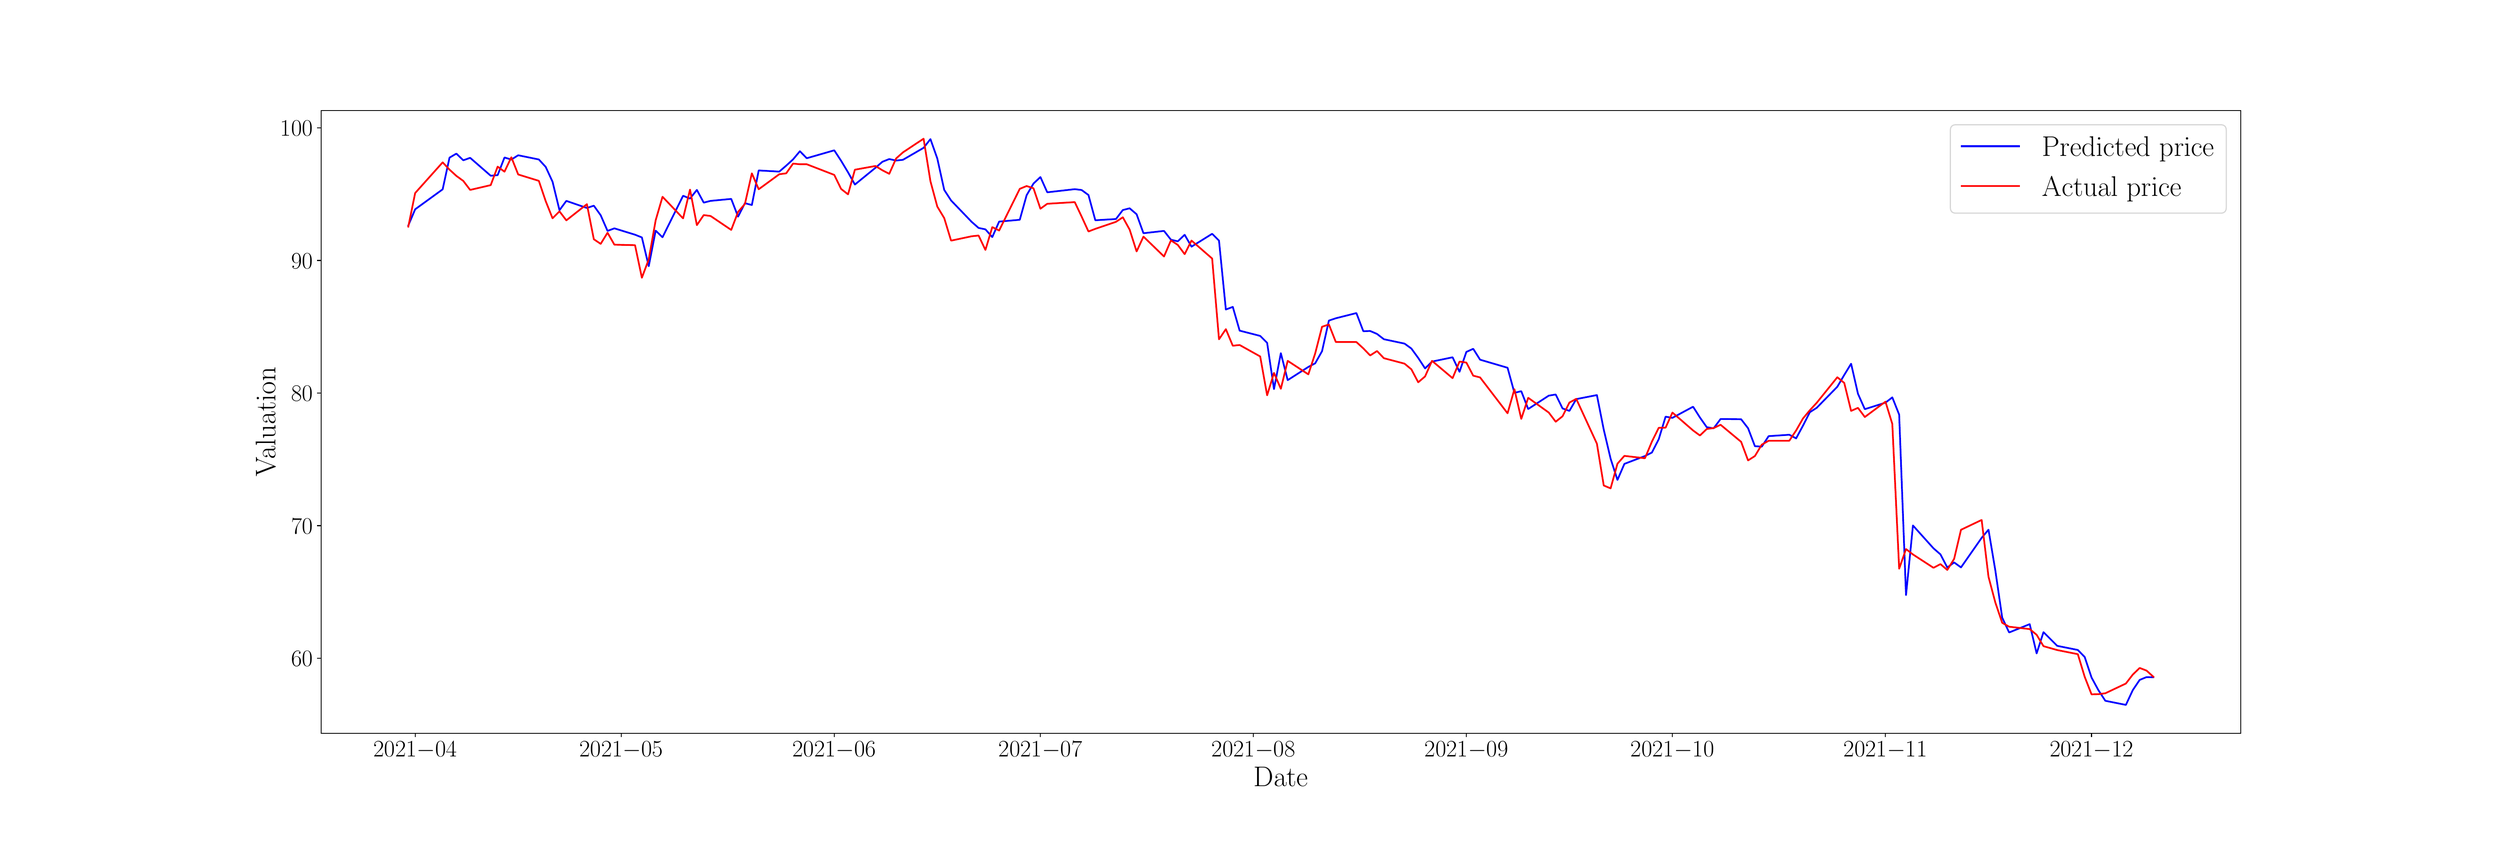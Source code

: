 \begingroup%
\makeatletter%
\begin{pgfpicture}%
\pgfpathrectangle{\pgfpointorigin}{\pgfqpoint{30.0in}{10.0in}}%
\pgfusepath{use as bounding box, clip}%
\begin{pgfscope}%
\pgfsetbuttcap%
\pgfsetmiterjoin%
\pgfsetlinewidth{0.0pt}%
\definecolor{currentstroke}{rgb}{1.0,1.0,1.0}%
\pgfsetstrokecolor{currentstroke}%
\pgfsetstrokeopacity{0.0}%
\pgfsetdash{}{0pt}%
\pgfpathmoveto{\pgfqpoint{0.0in}{0.0in}}%
\pgfpathlineto{\pgfqpoint{30.0in}{0.0in}}%
\pgfpathlineto{\pgfqpoint{30.0in}{10.0in}}%
\pgfpathlineto{\pgfqpoint{0.0in}{10.0in}}%
\pgfpathlineto{\pgfqpoint{0.0in}{0.0in}}%
\pgfpathclose%
\pgfusepath{}%
\end{pgfscope}%
\begin{pgfscope}%
\pgfsetbuttcap%
\pgfsetmiterjoin%
\definecolor{currentfill}{rgb}{1.0,1.0,1.0}%
\pgfsetfillcolor{currentfill}%
\pgfsetlinewidth{0.0pt}%
\definecolor{currentstroke}{rgb}{0.0,0.0,0.0}%
\pgfsetstrokecolor{currentstroke}%
\pgfsetstrokeopacity{0.0}%
\pgfsetdash{}{0pt}%
\pgfpathmoveto{\pgfqpoint{3.75in}{1.25in}}%
\pgfpathlineto{\pgfqpoint{27.0in}{1.25in}}%
\pgfpathlineto{\pgfqpoint{27.0in}{8.8in}}%
\pgfpathlineto{\pgfqpoint{3.75in}{8.8in}}%
\pgfpathlineto{\pgfqpoint{3.75in}{1.25in}}%
\pgfpathclose%
\pgfusepath{fill}%
\end{pgfscope}%
\begin{pgfscope}%
\pgfsetbuttcap%
\pgfsetroundjoin%
\definecolor{currentfill}{rgb}{0.0,0.0,0.0}%
\pgfsetfillcolor{currentfill}%
\pgfsetlinewidth{0.803pt}%
\definecolor{currentstroke}{rgb}{0.0,0.0,0.0}%
\pgfsetstrokecolor{currentstroke}%
\pgfsetdash{}{0pt}%
\pgfsys@defobject{currentmarker}{\pgfqpoint{0.0in}{-0.049in}}{\pgfqpoint{0.0in}{0.0in}}{%
\pgfpathmoveto{\pgfqpoint{0.0in}{0.0in}}%
\pgfpathlineto{\pgfqpoint{0.0in}{-0.049in}}%
\pgfusepath{stroke,fill}%
}%
\begin{pgfscope}%
\pgfsys@transformshift{4.89in}{1.25in}%
\pgfsys@useobject{currentmarker}{}%
\end{pgfscope}%
\end{pgfscope}%
\begin{pgfscope}%
\definecolor{textcolor}{rgb}{0.0,0.0,0.0}%
\pgfsetstrokecolor{textcolor}%
\pgfsetfillcolor{textcolor}%
\pgftext[x=4.89in,y=1.153in,,top]{\color{textcolor}\rmfamily\fontsize{20.0}{24.0}\selectfont \(\displaystyle {2021{-}04}\)}%
\end{pgfscope}%
\begin{pgfscope}%
\pgfsetbuttcap%
\pgfsetroundjoin%
\definecolor{currentfill}{rgb}{0.0,0.0,0.0}%
\pgfsetfillcolor{currentfill}%
\pgfsetlinewidth{0.803pt}%
\definecolor{currentstroke}{rgb}{0.0,0.0,0.0}%
\pgfsetstrokecolor{currentstroke}%
\pgfsetdash{}{0pt}%
\pgfsys@defobject{currentmarker}{\pgfqpoint{0.0in}{-0.049in}}{\pgfqpoint{0.0in}{0.0in}}{%
\pgfpathmoveto{\pgfqpoint{0.0in}{0.0in}}%
\pgfpathlineto{\pgfqpoint{0.0in}{-0.049in}}%
\pgfusepath{stroke,fill}%
}%
\begin{pgfscope}%
\pgfsys@transformshift{7.386in}{1.25in}%
\pgfsys@useobject{currentmarker}{}%
\end{pgfscope}%
\end{pgfscope}%
\begin{pgfscope}%
\definecolor{textcolor}{rgb}{0.0,0.0,0.0}%
\pgfsetstrokecolor{textcolor}%
\pgfsetfillcolor{textcolor}%
\pgftext[x=7.386in,y=1.153in,,top]{\color{textcolor}\rmfamily\fontsize{20.0}{24.0}\selectfont \(\displaystyle {2021{-}05}\)}%
\end{pgfscope}%
\begin{pgfscope}%
\pgfsetbuttcap%
\pgfsetroundjoin%
\definecolor{currentfill}{rgb}{0.0,0.0,0.0}%
\pgfsetfillcolor{currentfill}%
\pgfsetlinewidth{0.803pt}%
\definecolor{currentstroke}{rgb}{0.0,0.0,0.0}%
\pgfsetstrokecolor{currentstroke}%
\pgfsetdash{}{0pt}%
\pgfsys@defobject{currentmarker}{\pgfqpoint{0.0in}{-0.049in}}{\pgfqpoint{0.0in}{0.0in}}{%
\pgfpathmoveto{\pgfqpoint{0.0in}{0.0in}}%
\pgfpathlineto{\pgfqpoint{0.0in}{-0.049in}}%
\pgfusepath{stroke,fill}%
}%
\begin{pgfscope}%
\pgfsys@transformshift{9.966in}{1.25in}%
\pgfsys@useobject{currentmarker}{}%
\end{pgfscope}%
\end{pgfscope}%
\begin{pgfscope}%
\definecolor{textcolor}{rgb}{0.0,0.0,0.0}%
\pgfsetstrokecolor{textcolor}%
\pgfsetfillcolor{textcolor}%
\pgftext[x=9.966in,y=1.153in,,top]{\color{textcolor}\rmfamily\fontsize{20.0}{24.0}\selectfont \(\displaystyle {2021{-}06}\)}%
\end{pgfscope}%
\begin{pgfscope}%
\pgfsetbuttcap%
\pgfsetroundjoin%
\definecolor{currentfill}{rgb}{0.0,0.0,0.0}%
\pgfsetfillcolor{currentfill}%
\pgfsetlinewidth{0.803pt}%
\definecolor{currentstroke}{rgb}{0.0,0.0,0.0}%
\pgfsetstrokecolor{currentstroke}%
\pgfsetdash{}{0pt}%
\pgfsys@defobject{currentmarker}{\pgfqpoint{0.0in}{-0.049in}}{\pgfqpoint{0.0in}{0.0in}}{%
\pgfpathmoveto{\pgfqpoint{0.0in}{0.0in}}%
\pgfpathlineto{\pgfqpoint{0.0in}{-0.049in}}%
\pgfusepath{stroke,fill}%
}%
\begin{pgfscope}%
\pgfsys@transformshift{12.463in}{1.25in}%
\pgfsys@useobject{currentmarker}{}%
\end{pgfscope}%
\end{pgfscope}%
\begin{pgfscope}%
\definecolor{textcolor}{rgb}{0.0,0.0,0.0}%
\pgfsetstrokecolor{textcolor}%
\pgfsetfillcolor{textcolor}%
\pgftext[x=12.463in,y=1.153in,,top]{\color{textcolor}\rmfamily\fontsize{20.0}{24.0}\selectfont \(\displaystyle {2021{-}07}\)}%
\end{pgfscope}%
\begin{pgfscope}%
\pgfsetbuttcap%
\pgfsetroundjoin%
\definecolor{currentfill}{rgb}{0.0,0.0,0.0}%
\pgfsetfillcolor{currentfill}%
\pgfsetlinewidth{0.803pt}%
\definecolor{currentstroke}{rgb}{0.0,0.0,0.0}%
\pgfsetstrokecolor{currentstroke}%
\pgfsetdash{}{0pt}%
\pgfsys@defobject{currentmarker}{\pgfqpoint{0.0in}{-0.049in}}{\pgfqpoint{0.0in}{0.0in}}{%
\pgfpathmoveto{\pgfqpoint{0.0in}{0.0in}}%
\pgfpathlineto{\pgfqpoint{0.0in}{-0.049in}}%
\pgfusepath{stroke,fill}%
}%
\begin{pgfscope}%
\pgfsys@transformshift{15.042in}{1.25in}%
\pgfsys@useobject{currentmarker}{}%
\end{pgfscope}%
\end{pgfscope}%
\begin{pgfscope}%
\definecolor{textcolor}{rgb}{0.0,0.0,0.0}%
\pgfsetstrokecolor{textcolor}%
\pgfsetfillcolor{textcolor}%
\pgftext[x=15.042in,y=1.153in,,top]{\color{textcolor}\rmfamily\fontsize{20.0}{24.0}\selectfont \(\displaystyle {2021{-}08}\)}%
\end{pgfscope}%
\begin{pgfscope}%
\pgfsetbuttcap%
\pgfsetroundjoin%
\definecolor{currentfill}{rgb}{0.0,0.0,0.0}%
\pgfsetfillcolor{currentfill}%
\pgfsetlinewidth{0.803pt}%
\definecolor{currentstroke}{rgb}{0.0,0.0,0.0}%
\pgfsetstrokecolor{currentstroke}%
\pgfsetdash{}{0pt}%
\pgfsys@defobject{currentmarker}{\pgfqpoint{0.0in}{-0.049in}}{\pgfqpoint{0.0in}{0.0in}}{%
\pgfpathmoveto{\pgfqpoint{0.0in}{0.0in}}%
\pgfpathlineto{\pgfqpoint{0.0in}{-0.049in}}%
\pgfusepath{stroke,fill}%
}%
\begin{pgfscope}%
\pgfsys@transformshift{17.622in}{1.25in}%
\pgfsys@useobject{currentmarker}{}%
\end{pgfscope}%
\end{pgfscope}%
\begin{pgfscope}%
\definecolor{textcolor}{rgb}{0.0,0.0,0.0}%
\pgfsetstrokecolor{textcolor}%
\pgfsetfillcolor{textcolor}%
\pgftext[x=17.622in,y=1.153in,,top]{\color{textcolor}\rmfamily\fontsize{20.0}{24.0}\selectfont \(\displaystyle {2021{-}09}\)}%
\end{pgfscope}%
\begin{pgfscope}%
\pgfsetbuttcap%
\pgfsetroundjoin%
\definecolor{currentfill}{rgb}{0.0,0.0,0.0}%
\pgfsetfillcolor{currentfill}%
\pgfsetlinewidth{0.803pt}%
\definecolor{currentstroke}{rgb}{0.0,0.0,0.0}%
\pgfsetstrokecolor{currentstroke}%
\pgfsetdash{}{0pt}%
\pgfsys@defobject{currentmarker}{\pgfqpoint{0.0in}{-0.049in}}{\pgfqpoint{0.0in}{0.0in}}{%
\pgfpathmoveto{\pgfqpoint{0.0in}{0.0in}}%
\pgfpathlineto{\pgfqpoint{0.0in}{-0.049in}}%
\pgfusepath{stroke,fill}%
}%
\begin{pgfscope}%
\pgfsys@transformshift{20.118in}{1.25in}%
\pgfsys@useobject{currentmarker}{}%
\end{pgfscope}%
\end{pgfscope}%
\begin{pgfscope}%
\definecolor{textcolor}{rgb}{0.0,0.0,0.0}%
\pgfsetstrokecolor{textcolor}%
\pgfsetfillcolor{textcolor}%
\pgftext[x=20.118in,y=1.153in,,top]{\color{textcolor}\rmfamily\fontsize{20.0}{24.0}\selectfont \(\displaystyle {2021{-}10}\)}%
\end{pgfscope}%
\begin{pgfscope}%
\pgfsetbuttcap%
\pgfsetroundjoin%
\definecolor{currentfill}{rgb}{0.0,0.0,0.0}%
\pgfsetfillcolor{currentfill}%
\pgfsetlinewidth{0.803pt}%
\definecolor{currentstroke}{rgb}{0.0,0.0,0.0}%
\pgfsetstrokecolor{currentstroke}%
\pgfsetdash{}{0pt}%
\pgfsys@defobject{currentmarker}{\pgfqpoint{0.0in}{-0.049in}}{\pgfqpoint{0.0in}{0.0in}}{%
\pgfpathmoveto{\pgfqpoint{0.0in}{0.0in}}%
\pgfpathlineto{\pgfqpoint{0.0in}{-0.049in}}%
\pgfusepath{stroke,fill}%
}%
\begin{pgfscope}%
\pgfsys@transformshift{22.698in}{1.25in}%
\pgfsys@useobject{currentmarker}{}%
\end{pgfscope}%
\end{pgfscope}%
\begin{pgfscope}%
\definecolor{textcolor}{rgb}{0.0,0.0,0.0}%
\pgfsetstrokecolor{textcolor}%
\pgfsetfillcolor{textcolor}%
\pgftext[x=22.698in,y=1.153in,,top]{\color{textcolor}\rmfamily\fontsize{20.0}{24.0}\selectfont \(\displaystyle {2021{-}11}\)}%
\end{pgfscope}%
\begin{pgfscope}%
\pgfsetbuttcap%
\pgfsetroundjoin%
\definecolor{currentfill}{rgb}{0.0,0.0,0.0}%
\pgfsetfillcolor{currentfill}%
\pgfsetlinewidth{0.803pt}%
\definecolor{currentstroke}{rgb}{0.0,0.0,0.0}%
\pgfsetstrokecolor{currentstroke}%
\pgfsetdash{}{0pt}%
\pgfsys@defobject{currentmarker}{\pgfqpoint{0.0in}{-0.049in}}{\pgfqpoint{0.0in}{0.0in}}{%
\pgfpathmoveto{\pgfqpoint{0.0in}{0.0in}}%
\pgfpathlineto{\pgfqpoint{0.0in}{-0.049in}}%
\pgfusepath{stroke,fill}%
}%
\begin{pgfscope}%
\pgfsys@transformshift{25.194in}{1.25in}%
\pgfsys@useobject{currentmarker}{}%
\end{pgfscope}%
\end{pgfscope}%
\begin{pgfscope}%
\definecolor{textcolor}{rgb}{0.0,0.0,0.0}%
\pgfsetstrokecolor{textcolor}%
\pgfsetfillcolor{textcolor}%
\pgftext[x=25.194in,y=1.153in,,top]{\color{textcolor}\rmfamily\fontsize{20.0}{24.0}\selectfont \(\displaystyle {2021{-}12}\)}%
\end{pgfscope}%
\begin{pgfscope}%
\definecolor{textcolor}{rgb}{0.0,0.0,0.0}%
\pgfsetstrokecolor{textcolor}%
\pgfsetfillcolor{textcolor}%
\pgftext[x=15.375in,y=0.841in,,top]{\color{textcolor}\rmfamily\fontsize{25.0}{30.0}\selectfont Date}%
\end{pgfscope}%
\begin{pgfscope}%
\pgfsetbuttcap%
\pgfsetroundjoin%
\definecolor{currentfill}{rgb}{0.0,0.0,0.0}%
\pgfsetfillcolor{currentfill}%
\pgfsetlinewidth{0.803pt}%
\definecolor{currentstroke}{rgb}{0.0,0.0,0.0}%
\pgfsetstrokecolor{currentstroke}%
\pgfsetdash{}{0pt}%
\pgfsys@defobject{currentmarker}{\pgfqpoint{-0.049in}{0.0in}}{\pgfqpoint{-0.0in}{0.0in}}{%
\pgfpathmoveto{\pgfqpoint{-0.0in}{0.0in}}%
\pgfpathlineto{\pgfqpoint{-0.049in}{0.0in}}%
\pgfusepath{stroke,fill}%
}%
\begin{pgfscope}%
\pgfsys@transformshift{3.75in}{2.159in}%
\pgfsys@useobject{currentmarker}{}%
\end{pgfscope}%
\end{pgfscope}%
\begin{pgfscope}%
\definecolor{textcolor}{rgb}{0.0,0.0,0.0}%
\pgfsetstrokecolor{textcolor}%
\pgfsetfillcolor{textcolor}%
\pgftext[x=3.389in, y=2.059in, left, base]{\color{textcolor}\rmfamily\fontsize{20.0}{24.0}\selectfont \(\displaystyle {60}\)}%
\end{pgfscope}%
\begin{pgfscope}%
\pgfsetbuttcap%
\pgfsetroundjoin%
\definecolor{currentfill}{rgb}{0.0,0.0,0.0}%
\pgfsetfillcolor{currentfill}%
\pgfsetlinewidth{0.803pt}%
\definecolor{currentstroke}{rgb}{0.0,0.0,0.0}%
\pgfsetstrokecolor{currentstroke}%
\pgfsetdash{}{0pt}%
\pgfsys@defobject{currentmarker}{\pgfqpoint{-0.049in}{0.0in}}{\pgfqpoint{-0.0in}{0.0in}}{%
\pgfpathmoveto{\pgfqpoint{-0.0in}{0.0in}}%
\pgfpathlineto{\pgfqpoint{-0.049in}{0.0in}}%
\pgfusepath{stroke,fill}%
}%
\begin{pgfscope}%
\pgfsys@transformshift{3.75in}{3.766in}%
\pgfsys@useobject{currentmarker}{}%
\end{pgfscope}%
\end{pgfscope}%
\begin{pgfscope}%
\definecolor{textcolor}{rgb}{0.0,0.0,0.0}%
\pgfsetstrokecolor{textcolor}%
\pgfsetfillcolor{textcolor}%
\pgftext[x=3.389in, y=3.666in, left, base]{\color{textcolor}\rmfamily\fontsize{20.0}{24.0}\selectfont \(\displaystyle {70}\)}%
\end{pgfscope}%
\begin{pgfscope}%
\pgfsetbuttcap%
\pgfsetroundjoin%
\definecolor{currentfill}{rgb}{0.0,0.0,0.0}%
\pgfsetfillcolor{currentfill}%
\pgfsetlinewidth{0.803pt}%
\definecolor{currentstroke}{rgb}{0.0,0.0,0.0}%
\pgfsetstrokecolor{currentstroke}%
\pgfsetdash{}{0pt}%
\pgfsys@defobject{currentmarker}{\pgfqpoint{-0.049in}{0.0in}}{\pgfqpoint{-0.0in}{0.0in}}{%
\pgfpathmoveto{\pgfqpoint{-0.0in}{0.0in}}%
\pgfpathlineto{\pgfqpoint{-0.049in}{0.0in}}%
\pgfusepath{stroke,fill}%
}%
\begin{pgfscope}%
\pgfsys@transformshift{3.75in}{5.374in}%
\pgfsys@useobject{currentmarker}{}%
\end{pgfscope}%
\end{pgfscope}%
\begin{pgfscope}%
\definecolor{textcolor}{rgb}{0.0,0.0,0.0}%
\pgfsetstrokecolor{textcolor}%
\pgfsetfillcolor{textcolor}%
\pgftext[x=3.389in, y=5.274in, left, base]{\color{textcolor}\rmfamily\fontsize{20.0}{24.0}\selectfont \(\displaystyle {80}\)}%
\end{pgfscope}%
\begin{pgfscope}%
\pgfsetbuttcap%
\pgfsetroundjoin%
\definecolor{currentfill}{rgb}{0.0,0.0,0.0}%
\pgfsetfillcolor{currentfill}%
\pgfsetlinewidth{0.803pt}%
\definecolor{currentstroke}{rgb}{0.0,0.0,0.0}%
\pgfsetstrokecolor{currentstroke}%
\pgfsetdash{}{0pt}%
\pgfsys@defobject{currentmarker}{\pgfqpoint{-0.049in}{0.0in}}{\pgfqpoint{-0.0in}{0.0in}}{%
\pgfpathmoveto{\pgfqpoint{-0.0in}{0.0in}}%
\pgfpathlineto{\pgfqpoint{-0.049in}{0.0in}}%
\pgfusepath{stroke,fill}%
}%
\begin{pgfscope}%
\pgfsys@transformshift{3.75in}{6.981in}%
\pgfsys@useobject{currentmarker}{}%
\end{pgfscope}%
\end{pgfscope}%
\begin{pgfscope}%
\definecolor{textcolor}{rgb}{0.0,0.0,0.0}%
\pgfsetstrokecolor{textcolor}%
\pgfsetfillcolor{textcolor}%
\pgftext[x=3.389in, y=6.881in, left, base]{\color{textcolor}\rmfamily\fontsize{20.0}{24.0}\selectfont \(\displaystyle {90}\)}%
\end{pgfscope}%
\begin{pgfscope}%
\pgfsetbuttcap%
\pgfsetroundjoin%
\definecolor{currentfill}{rgb}{0.0,0.0,0.0}%
\pgfsetfillcolor{currentfill}%
\pgfsetlinewidth{0.803pt}%
\definecolor{currentstroke}{rgb}{0.0,0.0,0.0}%
\pgfsetstrokecolor{currentstroke}%
\pgfsetdash{}{0pt}%
\pgfsys@defobject{currentmarker}{\pgfqpoint{-0.049in}{0.0in}}{\pgfqpoint{-0.0in}{0.0in}}{%
\pgfpathmoveto{\pgfqpoint{-0.0in}{0.0in}}%
\pgfpathlineto{\pgfqpoint{-0.049in}{0.0in}}%
\pgfusepath{stroke,fill}%
}%
\begin{pgfscope}%
\pgfsys@transformshift{3.75in}{8.589in}%
\pgfsys@useobject{currentmarker}{}%
\end{pgfscope}%
\end{pgfscope}%
\begin{pgfscope}%
\definecolor{textcolor}{rgb}{0.0,0.0,0.0}%
\pgfsetstrokecolor{textcolor}%
\pgfsetfillcolor{textcolor}%
\pgftext[x=3.256in, y=8.489in, left, base]{\color{textcolor}\rmfamily\fontsize{20.0}{24.0}\selectfont \(\displaystyle {100}\)}%
\end{pgfscope}%
\begin{pgfscope}%
\definecolor{textcolor}{rgb}{0.0,0.0,0.0}%
\pgfsetstrokecolor{textcolor}%
\pgfsetfillcolor{textcolor}%
\pgftext[x=3.201in,y=5.025in,,bottom,rotate=90.0]{\color{textcolor}\rmfamily\fontsize{25.0}{30.0}\selectfont Valuation}%
\end{pgfscope}%
\begin{pgfscope}%
\pgfpathrectangle{\pgfqpoint{3.75in}{1.25in}}{\pgfqpoint{23.25in}{7.55in}}%
\pgfusepath{clip}%
\pgfsetrectcap%
\pgfsetroundjoin%
\pgfsetlinewidth{1.506pt}%
\definecolor{currentstroke}{rgb}{0.0,0.0,1.0}%
\pgfsetstrokecolor{currentstroke}%
\pgfsetdash{}{0pt}%
\pgfpathmoveto{\pgfqpoint{4.807in}{7.405in}}%
\pgfpathlineto{\pgfqpoint{4.89in}{7.601in}}%
\pgfpathlineto{\pgfqpoint{5.223in}{7.843in}}%
\pgfpathlineto{\pgfqpoint{5.306in}{8.227in}}%
\pgfpathlineto{\pgfqpoint{5.389in}{8.276in}}%
\pgfpathlineto{\pgfqpoint{5.473in}{8.195in}}%
\pgfpathlineto{\pgfqpoint{5.556in}{8.225in}}%
\pgfpathlineto{\pgfqpoint{5.805in}{8.008in}}%
\pgfpathlineto{\pgfqpoint{5.889in}{8.015in}}%
\pgfpathlineto{\pgfqpoint{5.972in}{8.229in}}%
\pgfpathlineto{\pgfqpoint{6.055in}{8.204in}}%
\pgfpathlineto{\pgfqpoint{6.138in}{8.256in}}%
\pgfpathlineto{\pgfqpoint{6.388in}{8.205in}}%
\pgfpathlineto{\pgfqpoint{6.471in}{8.115in}}%
\pgfpathlineto{\pgfqpoint{6.554in}{7.935in}}%
\pgfpathlineto{\pgfqpoint{6.638in}{7.59in}}%
\pgfpathlineto{\pgfqpoint{6.721in}{7.703in}}%
\pgfpathlineto{\pgfqpoint{6.97in}{7.617in}}%
\pgfpathlineto{\pgfqpoint{7.054in}{7.645in}}%
\pgfpathlineto{\pgfqpoint{7.137in}{7.529in}}%
\pgfpathlineto{\pgfqpoint{7.22in}{7.339in}}%
\pgfpathlineto{\pgfqpoint{7.303in}{7.37in}}%
\pgfpathlineto{\pgfqpoint{7.553in}{7.293in}}%
\pgfpathlineto{\pgfqpoint{7.636in}{7.26in}}%
\pgfpathlineto{\pgfqpoint{7.719in}{6.911in}}%
\pgfpathlineto{\pgfqpoint{7.803in}{7.342in}}%
\pgfpathlineto{\pgfqpoint{7.886in}{7.262in}}%
\pgfpathlineto{\pgfqpoint{8.135in}{7.765in}}%
\pgfpathlineto{\pgfqpoint{8.219in}{7.731in}}%
\pgfpathlineto{\pgfqpoint{8.302in}{7.836in}}%
\pgfpathlineto{\pgfqpoint{8.385in}{7.682in}}%
\pgfpathlineto{\pgfqpoint{8.468in}{7.703in}}%
\pgfpathlineto{\pgfqpoint{8.718in}{7.727in}}%
\pgfpathlineto{\pgfqpoint{8.801in}{7.512in}}%
\pgfpathlineto{\pgfqpoint{8.884in}{7.675in}}%
\pgfpathlineto{\pgfqpoint{8.968in}{7.653in}}%
\pgfpathlineto{\pgfqpoint{9.051in}{8.072in}}%
\pgfpathlineto{\pgfqpoint{9.3in}{8.058in}}%
\pgfpathlineto{\pgfqpoint{9.384in}{8.13in}}%
\pgfpathlineto{\pgfqpoint{9.467in}{8.206in}}%
\pgfpathlineto{\pgfqpoint{9.55in}{8.305in}}%
\pgfpathlineto{\pgfqpoint{9.633in}{8.22in}}%
\pgfpathlineto{\pgfqpoint{9.966in}{8.316in}}%
\pgfpathlineto{\pgfqpoint{10.049in}{8.189in}}%
\pgfpathlineto{\pgfqpoint{10.133in}{8.049in}}%
\pgfpathlineto{\pgfqpoint{10.216in}{7.901in}}%
\pgfpathlineto{\pgfqpoint{10.465in}{8.104in}}%
\pgfpathlineto{\pgfqpoint{10.549in}{8.177in}}%
\pgfpathlineto{\pgfqpoint{10.632in}{8.21in}}%
\pgfpathlineto{\pgfqpoint{10.715in}{8.192in}}%
\pgfpathlineto{\pgfqpoint{10.798in}{8.201in}}%
\pgfpathlineto{\pgfqpoint{11.048in}{8.346in}}%
\pgfpathlineto{\pgfqpoint{11.131in}{8.452in}}%
\pgfpathlineto{\pgfqpoint{11.214in}{8.217in}}%
\pgfpathlineto{\pgfqpoint{11.298in}{7.836in}}%
\pgfpathlineto{\pgfqpoint{11.381in}{7.708in}}%
\pgfpathlineto{\pgfqpoint{11.63in}{7.449in}}%
\pgfpathlineto{\pgfqpoint{11.714in}{7.375in}}%
\pgfpathlineto{\pgfqpoint{11.797in}{7.358in}}%
\pgfpathlineto{\pgfqpoint{11.88in}{7.264in}}%
\pgfpathlineto{\pgfqpoint{11.963in}{7.452in}}%
\pgfpathlineto{\pgfqpoint{12.213in}{7.474in}}%
\pgfpathlineto{\pgfqpoint{12.296in}{7.772in}}%
\pgfpathlineto{\pgfqpoint{12.379in}{7.913in}}%
\pgfpathlineto{\pgfqpoint{12.463in}{7.992in}}%
\pgfpathlineto{\pgfqpoint{12.546in}{7.807in}}%
\pgfpathlineto{\pgfqpoint{12.879in}{7.845in}}%
\pgfpathlineto{\pgfqpoint{12.962in}{7.835in}}%
\pgfpathlineto{\pgfqpoint{13.045in}{7.774in}}%
\pgfpathlineto{\pgfqpoint{13.128in}{7.468in}}%
\pgfpathlineto{\pgfqpoint{13.378in}{7.483in}}%
\pgfpathlineto{\pgfqpoint{13.461in}{7.592in}}%
\pgfpathlineto{\pgfqpoint{13.544in}{7.613in}}%
\pgfpathlineto{\pgfqpoint{13.628in}{7.541in}}%
\pgfpathlineto{\pgfqpoint{13.711in}{7.311in}}%
\pgfpathlineto{\pgfqpoint{13.96in}{7.339in}}%
\pgfpathlineto{\pgfqpoint{14.044in}{7.232in}}%
\pgfpathlineto{\pgfqpoint{14.127in}{7.213in}}%
\pgfpathlineto{\pgfqpoint{14.21in}{7.292in}}%
\pgfpathlineto{\pgfqpoint{14.293in}{7.148in}}%
\pgfpathlineto{\pgfqpoint{14.543in}{7.304in}}%
\pgfpathlineto{\pgfqpoint{14.626in}{7.221in}}%
\pgfpathlineto{\pgfqpoint{14.709in}{6.386in}}%
\pgfpathlineto{\pgfqpoint{14.793in}{6.418in}}%
\pgfpathlineto{\pgfqpoint{14.876in}{6.13in}}%
\pgfpathlineto{\pgfqpoint{15.125in}{6.066in}}%
\pgfpathlineto{\pgfqpoint{15.209in}{5.982in}}%
\pgfpathlineto{\pgfqpoint{15.292in}{5.421in}}%
\pgfpathlineto{\pgfqpoint{15.375in}{5.857in}}%
\pgfpathlineto{\pgfqpoint{15.458in}{5.53in}}%
\pgfpathlineto{\pgfqpoint{15.708in}{5.69in}}%
\pgfpathlineto{\pgfqpoint{15.791in}{5.734in}}%
\pgfpathlineto{\pgfqpoint{15.874in}{5.881in}}%
\pgfpathlineto{\pgfqpoint{15.957in}{6.252in}}%
\pgfpathlineto{\pgfqpoint{16.041in}{6.28in}}%
\pgfpathlineto{\pgfqpoint{16.29in}{6.343in}}%
\pgfpathlineto{\pgfqpoint{16.374in}{6.123in}}%
\pgfpathlineto{\pgfqpoint{16.457in}{6.126in}}%
\pgfpathlineto{\pgfqpoint{16.54in}{6.09in}}%
\pgfpathlineto{\pgfqpoint{16.623in}{6.026in}}%
\pgfpathlineto{\pgfqpoint{16.873in}{5.973in}}%
\pgfpathlineto{\pgfqpoint{16.956in}{5.913in}}%
\pgfpathlineto{\pgfqpoint{17.039in}{5.799in}}%
\pgfpathlineto{\pgfqpoint{17.122in}{5.672in}}%
\pgfpathlineto{\pgfqpoint{17.206in}{5.755in}}%
\pgfpathlineto{\pgfqpoint{17.455in}{5.807in}}%
\pgfpathlineto{\pgfqpoint{17.539in}{5.631in}}%
\pgfpathlineto{\pgfqpoint{17.622in}{5.872in}}%
\pgfpathlineto{\pgfqpoint{17.705in}{5.91in}}%
\pgfpathlineto{\pgfqpoint{17.788in}{5.778in}}%
\pgfpathlineto{\pgfqpoint{18.121in}{5.68in}}%
\pgfpathlineto{\pgfqpoint{18.204in}{5.376in}}%
\pgfpathlineto{\pgfqpoint{18.287in}{5.396in}}%
\pgfpathlineto{\pgfqpoint{18.371in}{5.18in}}%
\pgfpathlineto{\pgfqpoint{18.62in}{5.342in}}%
\pgfpathlineto{\pgfqpoint{18.704in}{5.356in}}%
\pgfpathlineto{\pgfqpoint{18.787in}{5.187in}}%
\pgfpathlineto{\pgfqpoint{18.87in}{5.157in}}%
\pgfpathlineto{\pgfqpoint{18.953in}{5.3in}}%
\pgfpathlineto{\pgfqpoint{19.203in}{5.349in}}%
\pgfpathlineto{\pgfqpoint{19.286in}{4.93in}}%
\pgfpathlineto{\pgfqpoint{19.369in}{4.578in}}%
\pgfpathlineto{\pgfqpoint{19.452in}{4.32in}}%
\pgfpathlineto{\pgfqpoint{19.536in}{4.515in}}%
\pgfpathlineto{\pgfqpoint{19.785in}{4.61in}}%
\pgfpathlineto{\pgfqpoint{19.869in}{4.652in}}%
\pgfpathlineto{\pgfqpoint{19.952in}{4.814in}}%
\pgfpathlineto{\pgfqpoint{20.035in}{5.087in}}%
\pgfpathlineto{\pgfqpoint{20.118in}{5.073in}}%
\pgfpathlineto{\pgfqpoint{20.368in}{5.208in}}%
\pgfpathlineto{\pgfqpoint{20.451in}{5.077in}}%
\pgfpathlineto{\pgfqpoint{20.534in}{4.959in}}%
\pgfpathlineto{\pgfqpoint{20.617in}{4.946in}}%
\pgfpathlineto{\pgfqpoint{20.701in}{5.059in}}%
\pgfpathlineto{\pgfqpoint{20.95in}{5.056in}}%
\pgfpathlineto{\pgfqpoint{21.034in}{4.947in}}%
\pgfpathlineto{\pgfqpoint{21.117in}{4.729in}}%
\pgfpathlineto{\pgfqpoint{21.2in}{4.724in}}%
\pgfpathlineto{\pgfqpoint{21.283in}{4.851in}}%
\pgfpathlineto{\pgfqpoint{21.533in}{4.868in}}%
\pgfpathlineto{\pgfqpoint{21.616in}{4.824in}}%
\pgfpathlineto{\pgfqpoint{21.699in}{4.978in}}%
\pgfpathlineto{\pgfqpoint{21.782in}{5.141in}}%
\pgfpathlineto{\pgfqpoint{21.866in}{5.195in}}%
\pgfpathlineto{\pgfqpoint{22.115in}{5.45in}}%
\pgfpathlineto{\pgfqpoint{22.199in}{5.593in}}%
\pgfpathlineto{\pgfqpoint{22.282in}{5.729in}}%
\pgfpathlineto{\pgfqpoint{22.365in}{5.365in}}%
\pgfpathlineto{\pgfqpoint{22.448in}{5.178in}}%
\pgfpathlineto{\pgfqpoint{22.698in}{5.257in}}%
\pgfpathlineto{\pgfqpoint{22.781in}{5.321in}}%
\pgfpathlineto{\pgfqpoint{22.864in}{5.112in}}%
\pgfpathlineto{\pgfqpoint{22.947in}{2.924in}}%
\pgfpathlineto{\pgfqpoint{23.031in}{3.768in}}%
\pgfpathlineto{\pgfqpoint{23.28in}{3.491in}}%
\pgfpathlineto{\pgfqpoint{23.364in}{3.418in}}%
\pgfpathlineto{\pgfqpoint{23.447in}{3.259in}}%
\pgfpathlineto{\pgfqpoint{23.53in}{3.32in}}%
\pgfpathlineto{\pgfqpoint{23.613in}{3.26in}}%
\pgfpathlineto{\pgfqpoint{23.863in}{3.618in}}%
\pgfpathlineto{\pgfqpoint{23.946in}{3.717in}}%
\pgfpathlineto{\pgfqpoint{24.029in}{3.222in}}%
\pgfpathlineto{\pgfqpoint{24.112in}{2.651in}}%
\pgfpathlineto{\pgfqpoint{24.196in}{2.471in}}%
\pgfpathlineto{\pgfqpoint{24.445in}{2.572in}}%
\pgfpathlineto{\pgfqpoint{24.529in}{2.217in}}%
\pgfpathlineto{\pgfqpoint{24.612in}{2.475in}}%
\pgfpathlineto{\pgfqpoint{24.778in}{2.309in}}%
\pgfpathlineto{\pgfqpoint{25.028in}{2.259in}}%
\pgfpathlineto{\pgfqpoint{25.111in}{2.174in}}%
\pgfpathlineto{\pgfqpoint{25.194in}{1.925in}}%
\pgfpathlineto{\pgfqpoint{25.277in}{1.772in}}%
\pgfpathlineto{\pgfqpoint{25.361in}{1.643in}}%
\pgfpathlineto{\pgfqpoint{25.61in}{1.593in}}%
\pgfpathlineto{\pgfqpoint{25.694in}{1.773in}}%
\pgfpathlineto{\pgfqpoint{25.777in}{1.896in}}%
\pgfpathlineto{\pgfqpoint{25.86in}{1.93in}}%
\pgfpathlineto{\pgfqpoint{25.943in}{1.928in}}%
\pgfpathlineto{\pgfqpoint{25.943in}{1.928in}}%
\pgfusepath{stroke}%
\end{pgfscope}%
\begin{pgfscope}%
\pgfpathrectangle{\pgfqpoint{3.75in}{1.25in}}{\pgfqpoint{23.25in}{7.55in}}%
\pgfusepath{clip}%
\pgfsetrectcap%
\pgfsetroundjoin%
\pgfsetlinewidth{1.506pt}%
\definecolor{currentstroke}{rgb}{1.0,0.0,0.0}%
\pgfsetstrokecolor{currentstroke}%
\pgfsetdash{}{0pt}%
\pgfpathmoveto{\pgfqpoint{4.807in}{7.391in}}%
\pgfpathlineto{\pgfqpoint{4.89in}{7.798in}}%
\pgfpathlineto{\pgfqpoint{5.223in}{8.17in}}%
\pgfpathlineto{\pgfqpoint{5.306in}{8.082in}}%
\pgfpathlineto{\pgfqpoint{5.389in}{8.006in}}%
\pgfpathlineto{\pgfqpoint{5.473in}{7.945in}}%
\pgfpathlineto{\pgfqpoint{5.556in}{7.836in}}%
\pgfpathlineto{\pgfqpoint{5.805in}{7.894in}}%
\pgfpathlineto{\pgfqpoint{5.889in}{8.118in}}%
\pgfpathlineto{\pgfqpoint{5.972in}{8.057in}}%
\pgfpathlineto{\pgfqpoint{6.055in}{8.232in}}%
\pgfpathlineto{\pgfqpoint{6.138in}{8.023in}}%
\pgfpathlineto{\pgfqpoint{6.388in}{7.946in}}%
\pgfpathlineto{\pgfqpoint{6.471in}{7.7in}}%
\pgfpathlineto{\pgfqpoint{6.554in}{7.492in}}%
\pgfpathlineto{\pgfqpoint{6.638in}{7.576in}}%
\pgfpathlineto{\pgfqpoint{6.721in}{7.467in}}%
\pgfpathlineto{\pgfqpoint{6.97in}{7.663in}}%
\pgfpathlineto{\pgfqpoint{7.054in}{7.238in}}%
\pgfpathlineto{\pgfqpoint{7.137in}{7.182in}}%
\pgfpathlineto{\pgfqpoint{7.22in}{7.317in}}%
\pgfpathlineto{\pgfqpoint{7.303in}{7.172in}}%
\pgfpathlineto{\pgfqpoint{7.553in}{7.166in}}%
\pgfpathlineto{\pgfqpoint{7.636in}{6.771in}}%
\pgfpathlineto{\pgfqpoint{7.719in}{6.994in}}%
\pgfpathlineto{\pgfqpoint{7.803in}{7.468in}}%
\pgfpathlineto{\pgfqpoint{7.886in}{7.753in}}%
\pgfpathlineto{\pgfqpoint{8.135in}{7.491in}}%
\pgfpathlineto{\pgfqpoint{8.219in}{7.84in}}%
\pgfpathlineto{\pgfqpoint{8.302in}{7.409in}}%
\pgfpathlineto{\pgfqpoint{8.385in}{7.531in}}%
\pgfpathlineto{\pgfqpoint{8.468in}{7.52in}}%
\pgfpathlineto{\pgfqpoint{8.718in}{7.351in}}%
\pgfpathlineto{\pgfqpoint{8.801in}{7.569in}}%
\pgfpathlineto{\pgfqpoint{8.884in}{7.666in}}%
\pgfpathlineto{\pgfqpoint{8.968in}{8.037in}}%
\pgfpathlineto{\pgfqpoint{9.051in}{7.844in}}%
\pgfpathlineto{\pgfqpoint{9.3in}{8.026in}}%
\pgfpathlineto{\pgfqpoint{9.384in}{8.037in}}%
\pgfpathlineto{\pgfqpoint{9.467in}{8.155in}}%
\pgfpathlineto{\pgfqpoint{9.55in}{8.147in}}%
\pgfpathlineto{\pgfqpoint{9.633in}{8.147in}}%
\pgfpathlineto{\pgfqpoint{9.966in}{8.018in}}%
\pgfpathlineto{\pgfqpoint{10.049in}{7.848in}}%
\pgfpathlineto{\pgfqpoint{10.133in}{7.782in}}%
\pgfpathlineto{\pgfqpoint{10.216in}{8.081in}}%
\pgfpathlineto{\pgfqpoint{10.465in}{8.126in}}%
\pgfpathlineto{\pgfqpoint{10.549in}{8.074in}}%
\pgfpathlineto{\pgfqpoint{10.632in}{8.031in}}%
\pgfpathlineto{\pgfqpoint{10.715in}{8.217in}}%
\pgfpathlineto{\pgfqpoint{10.798in}{8.291in}}%
\pgfpathlineto{\pgfqpoint{11.048in}{8.457in}}%
\pgfpathlineto{\pgfqpoint{11.131in}{7.941in}}%
\pgfpathlineto{\pgfqpoint{11.214in}{7.634in}}%
\pgfpathlineto{\pgfqpoint{11.298in}{7.494in}}%
\pgfpathlineto{\pgfqpoint{11.381in}{7.221in}}%
\pgfpathlineto{\pgfqpoint{11.63in}{7.274in}}%
\pgfpathlineto{\pgfqpoint{11.714in}{7.283in}}%
\pgfpathlineto{\pgfqpoint{11.797in}{7.108in}}%
\pgfpathlineto{\pgfqpoint{11.88in}{7.385in}}%
\pgfpathlineto{\pgfqpoint{11.963in}{7.344in}}%
\pgfpathlineto{\pgfqpoint{12.213in}{7.849in}}%
\pgfpathlineto{\pgfqpoint{12.296in}{7.883in}}%
\pgfpathlineto{\pgfqpoint{12.379in}{7.856in}}%
\pgfpathlineto{\pgfqpoint{12.463in}{7.608in}}%
\pgfpathlineto{\pgfqpoint{12.546in}{7.668in}}%
\pgfpathlineto{\pgfqpoint{12.879in}{7.688in}}%
\pgfpathlineto{\pgfqpoint{12.962in}{7.513in}}%
\pgfpathlineto{\pgfqpoint{13.045in}{7.332in}}%
\pgfpathlineto{\pgfqpoint{13.128in}{7.364in}}%
\pgfpathlineto{\pgfqpoint{13.378in}{7.449in}}%
\pgfpathlineto{\pgfqpoint{13.461in}{7.504in}}%
\pgfpathlineto{\pgfqpoint{13.544in}{7.354in}}%
\pgfpathlineto{\pgfqpoint{13.628in}{7.09in}}%
\pgfpathlineto{\pgfqpoint{13.711in}{7.27in}}%
\pgfpathlineto{\pgfqpoint{13.96in}{7.029in}}%
\pgfpathlineto{\pgfqpoint{14.044in}{7.224in}}%
\pgfpathlineto{\pgfqpoint{14.127in}{7.169in}}%
\pgfpathlineto{\pgfqpoint{14.21in}{7.057in}}%
\pgfpathlineto{\pgfqpoint{14.293in}{7.222in}}%
\pgfpathlineto{\pgfqpoint{14.543in}{7.004in}}%
\pgfpathlineto{\pgfqpoint{14.626in}{6.025in}}%
\pgfpathlineto{\pgfqpoint{14.709in}{6.148in}}%
\pgfpathlineto{\pgfqpoint{14.793in}{5.947in}}%
\pgfpathlineto{\pgfqpoint{14.876in}{5.956in}}%
\pgfpathlineto{\pgfqpoint{15.125in}{5.817in}}%
\pgfpathlineto{\pgfqpoint{15.209in}{5.346in}}%
\pgfpathlineto{\pgfqpoint{15.292in}{5.618in}}%
\pgfpathlineto{\pgfqpoint{15.375in}{5.425in}}%
\pgfpathlineto{\pgfqpoint{15.458in}{5.764in}}%
\pgfpathlineto{\pgfqpoint{15.708in}{5.6in}}%
\pgfpathlineto{\pgfqpoint{15.791in}{5.854in}}%
\pgfpathlineto{\pgfqpoint{15.874in}{6.177in}}%
\pgfpathlineto{\pgfqpoint{15.957in}{6.205in}}%
\pgfpathlineto{\pgfqpoint{16.041in}{5.992in}}%
\pgfpathlineto{\pgfqpoint{16.29in}{5.992in}}%
\pgfpathlineto{\pgfqpoint{16.374in}{5.915in}}%
\pgfpathlineto{\pgfqpoint{16.457in}{5.829in}}%
\pgfpathlineto{\pgfqpoint{16.54in}{5.883in}}%
\pgfpathlineto{\pgfqpoint{16.623in}{5.796in}}%
\pgfpathlineto{\pgfqpoint{16.873in}{5.73in}}%
\pgfpathlineto{\pgfqpoint{16.956in}{5.661in}}%
\pgfpathlineto{\pgfqpoint{17.039in}{5.504in}}%
\pgfpathlineto{\pgfqpoint{17.122in}{5.575in}}%
\pgfpathlineto{\pgfqpoint{17.206in}{5.764in}}%
\pgfpathlineto{\pgfqpoint{17.455in}{5.554in}}%
\pgfpathlineto{\pgfqpoint{17.539in}{5.755in}}%
\pgfpathlineto{\pgfqpoint{17.622in}{5.743in}}%
\pgfpathlineto{\pgfqpoint{17.705in}{5.584in}}%
\pgfpathlineto{\pgfqpoint{17.788in}{5.563in}}%
\pgfpathlineto{\pgfqpoint{18.121in}{5.128in}}%
\pgfpathlineto{\pgfqpoint{18.204in}{5.42in}}%
\pgfpathlineto{\pgfqpoint{18.287in}{5.06in}}%
\pgfpathlineto{\pgfqpoint{18.371in}{5.316in}}%
\pgfpathlineto{\pgfqpoint{18.62in}{5.137in}}%
\pgfpathlineto{\pgfqpoint{18.704in}{5.026in}}%
\pgfpathlineto{\pgfqpoint{18.787in}{5.092in}}%
\pgfpathlineto{\pgfqpoint{18.87in}{5.258in}}%
\pgfpathlineto{\pgfqpoint{18.953in}{5.303in}}%
\pgfpathlineto{\pgfqpoint{19.203in}{4.76in}}%
\pgfpathlineto{\pgfqpoint{19.286in}{4.253in}}%
\pgfpathlineto{\pgfqpoint{19.369in}{4.218in}}%
\pgfpathlineto{\pgfqpoint{19.452in}{4.517in}}%
\pgfpathlineto{\pgfqpoint{19.536in}{4.612in}}%
\pgfpathlineto{\pgfqpoint{19.785in}{4.583in}}%
\pgfpathlineto{\pgfqpoint{19.869in}{4.784in}}%
\pgfpathlineto{\pgfqpoint{19.952in}{4.952in}}%
\pgfpathlineto{\pgfqpoint{20.035in}{4.954in}}%
\pgfpathlineto{\pgfqpoint{20.118in}{5.137in}}%
\pgfpathlineto{\pgfqpoint{20.368in}{4.92in}}%
\pgfpathlineto{\pgfqpoint{20.451in}{4.859in}}%
\pgfpathlineto{\pgfqpoint{20.534in}{4.938in}}%
\pgfpathlineto{\pgfqpoint{20.617in}{4.949in}}%
\pgfpathlineto{\pgfqpoint{20.701in}{4.989in}}%
\pgfpathlineto{\pgfqpoint{20.95in}{4.782in}}%
\pgfpathlineto{\pgfqpoint{21.034in}{4.557in}}%
\pgfpathlineto{\pgfqpoint{21.117in}{4.61in}}%
\pgfpathlineto{\pgfqpoint{21.2in}{4.748in}}%
\pgfpathlineto{\pgfqpoint{21.283in}{4.795in}}%
\pgfpathlineto{\pgfqpoint{21.533in}{4.795in}}%
\pgfpathlineto{\pgfqpoint{21.616in}{4.92in}}%
\pgfpathlineto{\pgfqpoint{21.699in}{5.065in}}%
\pgfpathlineto{\pgfqpoint{21.782in}{5.165in}}%
\pgfpathlineto{\pgfqpoint{21.866in}{5.256in}}%
\pgfpathlineto{\pgfqpoint{22.115in}{5.565in}}%
\pgfpathlineto{\pgfqpoint{22.199in}{5.496in}}%
\pgfpathlineto{\pgfqpoint{22.282in}{5.157in}}%
\pgfpathlineto{\pgfqpoint{22.365in}{5.194in}}%
\pgfpathlineto{\pgfqpoint{22.448in}{5.083in}}%
\pgfpathlineto{\pgfqpoint{22.698in}{5.269in}}%
\pgfpathlineto{\pgfqpoint{22.781in}{4.999in}}%
\pgfpathlineto{\pgfqpoint{22.864in}{3.244in}}%
\pgfpathlineto{\pgfqpoint{22.947in}{3.482in}}%
\pgfpathlineto{\pgfqpoint{23.031in}{3.417in}}%
\pgfpathlineto{\pgfqpoint{23.28in}{3.255in}}%
\pgfpathlineto{\pgfqpoint{23.364in}{3.3in}}%
\pgfpathlineto{\pgfqpoint{23.447in}{3.229in}}%
\pgfpathlineto{\pgfqpoint{23.53in}{3.364in}}%
\pgfpathlineto{\pgfqpoint{23.613in}{3.716in}}%
\pgfpathlineto{\pgfqpoint{23.863in}{3.835in}}%
\pgfpathlineto{\pgfqpoint{23.946in}{3.146in}}%
\pgfpathlineto{\pgfqpoint{24.029in}{2.834in}}%
\pgfpathlineto{\pgfqpoint{24.112in}{2.588in}}%
\pgfpathlineto{\pgfqpoint{24.196in}{2.541in}}%
\pgfpathlineto{\pgfqpoint{24.445in}{2.512in}}%
\pgfpathlineto{\pgfqpoint{24.529in}{2.443in}}%
\pgfpathlineto{\pgfqpoint{24.612in}{2.305in}}%
\pgfpathlineto{\pgfqpoint{24.778in}{2.258in}}%
\pgfpathlineto{\pgfqpoint{25.028in}{2.208in}}%
\pgfpathlineto{\pgfqpoint{25.111in}{1.934in}}%
\pgfpathlineto{\pgfqpoint{25.194in}{1.721in}}%
\pgfpathlineto{\pgfqpoint{25.277in}{1.723in}}%
\pgfpathlineto{\pgfqpoint{25.361in}{1.734in}}%
\pgfpathlineto{\pgfqpoint{25.61in}{1.852in}}%
\pgfpathlineto{\pgfqpoint{25.694in}{1.961in}}%
\pgfpathlineto{\pgfqpoint{25.777in}{2.041in}}%
\pgfpathlineto{\pgfqpoint{25.86in}{2.009in}}%
\pgfpathlineto{\pgfqpoint{25.943in}{1.934in}}%
\pgfpathlineto{\pgfqpoint{25.943in}{1.934in}}%
\pgfusepath{stroke}%
\end{pgfscope}%
\begin{pgfscope}%
\pgfsetrectcap%
\pgfsetmiterjoin%
\pgfsetlinewidth{0.803pt}%
\definecolor{currentstroke}{rgb}{0.0,0.0,0.0}%
\pgfsetstrokecolor{currentstroke}%
\pgfsetdash{}{0pt}%
\pgfpathmoveto{\pgfqpoint{3.75in}{1.25in}}%
\pgfpathlineto{\pgfqpoint{3.75in}{8.8in}}%
\pgfusepath{stroke}%
\end{pgfscope}%
\begin{pgfscope}%
\pgfsetrectcap%
\pgfsetmiterjoin%
\pgfsetlinewidth{0.803pt}%
\definecolor{currentstroke}{rgb}{0.0,0.0,0.0}%
\pgfsetstrokecolor{currentstroke}%
\pgfsetdash{}{0pt}%
\pgfpathmoveto{\pgfqpoint{27.0in}{1.25in}}%
\pgfpathlineto{\pgfqpoint{27.0in}{8.8in}}%
\pgfusepath{stroke}%
\end{pgfscope}%
\begin{pgfscope}%
\pgfsetrectcap%
\pgfsetmiterjoin%
\pgfsetlinewidth{0.803pt}%
\definecolor{currentstroke}{rgb}{0.0,0.0,0.0}%
\pgfsetstrokecolor{currentstroke}%
\pgfsetdash{}{0pt}%
\pgfpathmoveto{\pgfqpoint{3.75in}{1.25in}}%
\pgfpathlineto{\pgfqpoint{27.0in}{1.25in}}%
\pgfusepath{stroke}%
\end{pgfscope}%
\begin{pgfscope}%
\pgfsetrectcap%
\pgfsetmiterjoin%
\pgfsetlinewidth{0.803pt}%
\definecolor{currentstroke}{rgb}{0.0,0.0,0.0}%
\pgfsetstrokecolor{currentstroke}%
\pgfsetdash{}{0pt}%
\pgfpathmoveto{\pgfqpoint{3.75in}{8.8in}}%
\pgfpathlineto{\pgfqpoint{27.0in}{8.8in}}%
\pgfusepath{stroke}%
\end{pgfscope}%
\begin{pgfscope}%
\definecolor{textcolor}{rgb}{0.0,0.0,0.0}%
\pgfsetstrokecolor{textcolor}%
\pgfsetfillcolor{textcolor}%
\pgftext[x=15.375in,y=8.883in,,base]{\color{textcolor}\rmfamily\fontsize{25.0}{30.0}\selectfont }%
\end{pgfscope}%
\begin{pgfscope}%
\pgfsetbuttcap%
\pgfsetmiterjoin%
\definecolor{currentfill}{rgb}{1.0,1.0,1.0}%
\pgfsetfillcolor{currentfill}%
\pgfsetfillopacity{0.8}%
\pgfsetlinewidth{1.004pt}%
\definecolor{currentstroke}{rgb}{0.8,0.8,0.8}%
\pgfsetstrokecolor{currentstroke}%
\pgfsetstrokeopacity{0.8}%
\pgfsetdash{}{0pt}%
\pgfpathmoveto{\pgfqpoint{23.553in}{7.554in}}%
\pgfpathlineto{\pgfqpoint{26.757in}{7.554in}}%
\pgfpathquadraticcurveto{\pgfqpoint{26.826in}{7.554in}}{\pgfqpoint{26.826in}{7.624in}}%
\pgfpathlineto{\pgfqpoint{26.826in}{8.557in}}%
\pgfpathquadraticcurveto{\pgfqpoint{26.826in}{8.626in}}{\pgfqpoint{26.757in}{8.626in}}%
\pgfpathlineto{\pgfqpoint{23.553in}{8.626in}}%
\pgfpathquadraticcurveto{\pgfqpoint{23.484in}{8.626in}}{\pgfqpoint{23.484in}{8.557in}}%
\pgfpathlineto{\pgfqpoint{23.484in}{7.624in}}%
\pgfpathquadraticcurveto{\pgfqpoint{23.484in}{7.554in}}{\pgfqpoint{23.553in}{7.554in}}%
\pgfpathlineto{\pgfqpoint{23.553in}{7.554in}}%
\pgfpathclose%
\pgfusepath{stroke,fill}%
\end{pgfscope}%
\begin{pgfscope}%
\pgfsetrectcap%
\pgfsetroundjoin%
\pgfsetlinewidth{1.506pt}%
\definecolor{currentstroke}{rgb}{0.0,0.0,1.0}%
\pgfsetstrokecolor{currentstroke}%
\pgfsetdash{}{0pt}%
\pgfpathmoveto{\pgfqpoint{23.623in}{8.366in}}%
\pgfpathlineto{\pgfqpoint{23.97in}{8.366in}}%
\pgfpathlineto{\pgfqpoint{24.317in}{8.366in}}%
\pgfusepath{stroke}%
\end{pgfscope}%
\begin{pgfscope}%
\definecolor{textcolor}{rgb}{0.0,0.0,0.0}%
\pgfsetstrokecolor{textcolor}%
\pgfsetfillcolor{textcolor}%
\pgftext[x=24.595in,y=8.244in,left,base]{\color{textcolor}\rmfamily\fontsize{25.0}{30.0}\selectfont Predicted price}%
\end{pgfscope}%
\begin{pgfscope}%
\pgfsetrectcap%
\pgfsetroundjoin%
\pgfsetlinewidth{1.506pt}%
\definecolor{currentstroke}{rgb}{1.0,0.0,0.0}%
\pgfsetstrokecolor{currentstroke}%
\pgfsetdash{}{0pt}%
\pgfpathmoveto{\pgfqpoint{23.623in}{7.882in}}%
\pgfpathlineto{\pgfqpoint{23.97in}{7.882in}}%
\pgfpathlineto{\pgfqpoint{24.317in}{7.882in}}%
\pgfusepath{stroke}%
\end{pgfscope}%
\begin{pgfscope}%
\definecolor{textcolor}{rgb}{0.0,0.0,0.0}%
\pgfsetstrokecolor{textcolor}%
\pgfsetfillcolor{textcolor}%
\pgftext[x=24.595in,y=7.761in,left,base]{\color{textcolor}\rmfamily\fontsize{25.0}{30.0}\selectfont Actual price}%
\end{pgfscope}%
\end{pgfpicture}%
\makeatother%
\endgroup%
